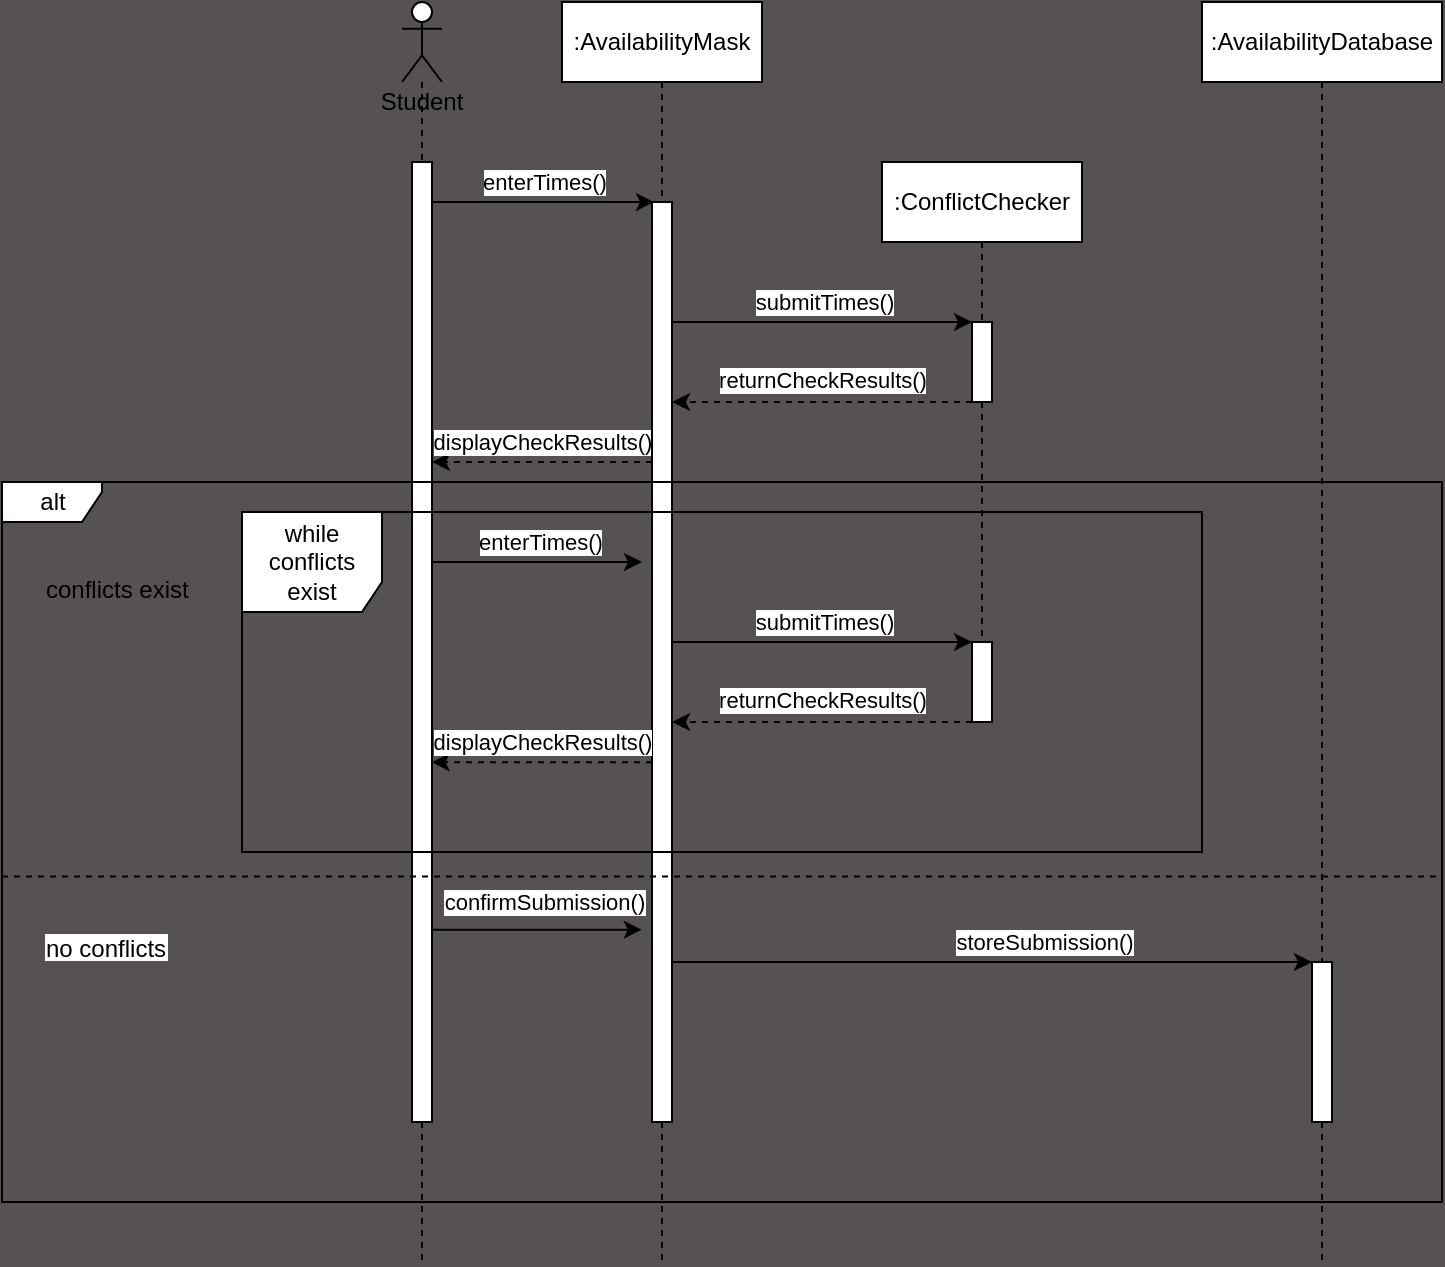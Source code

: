 <mxfile>
    <diagram id="6EgsATXqYhtDluss7fSR" name="Page-1">
        <mxGraphModel dx="1312" dy="563" grid="1" gridSize="10" guides="1" tooltips="1" connect="1" arrows="1" fold="1" page="1" pageScale="1" pageWidth="583" pageHeight="827" background="#565252" math="0" shadow="0">
            <root>
                <mxCell id="0"/>
                <mxCell id="1" parent="0"/>
                <mxCell id="5" value=":AvailabilityMask" style="shape=umlLifeline;perimeter=lifelinePerimeter;whiteSpace=wrap;html=1;container=1;collapsible=0;recursiveResize=0;outlineConnect=0;" vertex="1" parent="1">
                    <mxGeometry x="120" y="40" width="100" height="100" as="geometry"/>
                </mxCell>
                <mxCell id="6" value=":ConflictChecker" style="shape=umlLifeline;perimeter=lifelinePerimeter;whiteSpace=wrap;html=1;container=1;collapsible=0;recursiveResize=0;outlineConnect=0;" vertex="1" parent="1">
                    <mxGeometry x="280" y="120" width="100" height="80" as="geometry"/>
                </mxCell>
                <mxCell id="7" value=":AvailabilityDatabase" style="shape=umlLifeline;perimeter=lifelinePerimeter;whiteSpace=wrap;html=1;container=1;collapsible=0;recursiveResize=0;outlineConnect=0;" vertex="1" parent="1">
                    <mxGeometry x="440" y="40" width="120" height="480" as="geometry"/>
                </mxCell>
                <mxCell id="17" style="edgeStyle=none;html=1;entryX=0.1;entryY=0;entryDx=0;entryDy=0;entryPerimeter=0;" edge="1" parent="1" source="12" target="16">
                    <mxGeometry relative="1" as="geometry"/>
                </mxCell>
                <mxCell id="18" value="enterTimes()" style="edgeLabel;html=1;align=center;verticalAlign=middle;resizable=0;points=[];" vertex="1" connectable="0" parent="17">
                    <mxGeometry x="-0.362" y="2" relative="1" as="geometry">
                        <mxPoint x="20" y="-8" as="offset"/>
                    </mxGeometry>
                </mxCell>
                <mxCell id="50" style="edgeStyle=none;html=1;strokeColor=default;endArrow=classic;endFill=1;entryX=-0.512;entryY=0.791;entryDx=0;entryDy=0;entryPerimeter=0;" edge="1" parent="1" source="12" target="16">
                    <mxGeometry relative="1" as="geometry">
                        <mxPoint x="150" y="500" as="targetPoint"/>
                    </mxGeometry>
                </mxCell>
                <mxCell id="51" value="confirmSubmission()" style="edgeLabel;html=1;align=center;verticalAlign=middle;resizable=0;points=[];" vertex="1" connectable="0" parent="50">
                    <mxGeometry x="0.421" y="3" relative="1" as="geometry">
                        <mxPoint x="-19" y="-11" as="offset"/>
                    </mxGeometry>
                </mxCell>
                <mxCell id="56" style="edgeStyle=none;html=1;strokeColor=default;endArrow=none;endFill=0;dashed=1;" edge="1" parent="1" source="12">
                    <mxGeometry relative="1" as="geometry">
                        <mxPoint x="50" y="670" as="targetPoint"/>
                    </mxGeometry>
                </mxCell>
                <mxCell id="12" value="" style="html=1;points=[];perimeter=orthogonalPerimeter;" vertex="1" parent="1">
                    <mxGeometry x="45" y="120" width="10" height="480" as="geometry"/>
                </mxCell>
                <mxCell id="14" value="Student" style="shape=umlLifeline;participant=umlActor;perimeter=lifelinePerimeter;whiteSpace=wrap;html=1;container=1;collapsible=0;recursiveResize=0;verticalAlign=top;spacingTop=36;outlineConnect=0;" vertex="1" parent="1">
                    <mxGeometry x="40" y="40" width="20" height="80" as="geometry"/>
                </mxCell>
                <mxCell id="20" style="edgeStyle=none;html=1;" edge="1" parent="1" source="16" target="19">
                    <mxGeometry relative="1" as="geometry">
                        <Array as="points">
                            <mxPoint x="280" y="200"/>
                        </Array>
                    </mxGeometry>
                </mxCell>
                <mxCell id="21" value="submitTimes()" style="edgeLabel;html=1;align=center;verticalAlign=middle;resizable=0;points=[];" vertex="1" connectable="0" parent="20">
                    <mxGeometry x="-0.261" y="-3" relative="1" as="geometry">
                        <mxPoint x="20" y="-13" as="offset"/>
                    </mxGeometry>
                </mxCell>
                <mxCell id="29" style="edgeStyle=none;html=1;endArrow=classic;endFill=1;dashed=1;" edge="1" parent="1" source="16" target="12">
                    <mxGeometry relative="1" as="geometry">
                        <Array as="points">
                            <mxPoint x="140" y="270"/>
                            <mxPoint x="90" y="270"/>
                        </Array>
                    </mxGeometry>
                </mxCell>
                <mxCell id="30" value="displayCheckResults()" style="edgeLabel;html=1;align=center;verticalAlign=middle;resizable=0;points=[];" vertex="1" connectable="0" parent="29">
                    <mxGeometry x="0.181" y="-2" relative="1" as="geometry">
                        <mxPoint x="10" y="-8" as="offset"/>
                    </mxGeometry>
                </mxCell>
                <mxCell id="53" style="edgeStyle=none;html=1;strokeColor=default;endArrow=classic;endFill=1;" edge="1" parent="1" source="16" target="52">
                    <mxGeometry relative="1" as="geometry"/>
                </mxCell>
                <mxCell id="54" value="storeSubmission()" style="edgeLabel;html=1;align=center;verticalAlign=middle;resizable=0;points=[];" vertex="1" connectable="0" parent="53">
                    <mxGeometry x="0.334" y="-1" relative="1" as="geometry">
                        <mxPoint x="-28" y="-11" as="offset"/>
                    </mxGeometry>
                </mxCell>
                <mxCell id="57" style="edgeStyle=none;html=1;strokeColor=default;endArrow=none;endFill=0;dashed=1;" edge="1" parent="1" source="16">
                    <mxGeometry relative="1" as="geometry">
                        <mxPoint x="170" y="670" as="targetPoint"/>
                    </mxGeometry>
                </mxCell>
                <mxCell id="16" value="" style="html=1;points=[];perimeter=orthogonalPerimeter;" vertex="1" parent="1">
                    <mxGeometry x="165" y="140" width="10" height="460" as="geometry"/>
                </mxCell>
                <mxCell id="23" style="edgeStyle=none;html=1;endArrow=classic;endFill=1;dashed=1;" edge="1" parent="1" source="19" target="16">
                    <mxGeometry relative="1" as="geometry">
                        <Array as="points">
                            <mxPoint x="260" y="240"/>
                            <mxPoint x="250" y="240"/>
                        </Array>
                    </mxGeometry>
                </mxCell>
                <mxCell id="24" value="returnCheckResults()" style="edgeLabel;html=1;align=center;verticalAlign=middle;resizable=0;points=[];" vertex="1" connectable="0" parent="23">
                    <mxGeometry x="0.233" y="-2" relative="1" as="geometry">
                        <mxPoint x="17" y="-9" as="offset"/>
                    </mxGeometry>
                </mxCell>
                <mxCell id="41" style="edgeStyle=none;html=1;strokeColor=default;dashed=1;endArrow=none;endFill=0;" edge="1" parent="1" source="19" target="40">
                    <mxGeometry relative="1" as="geometry"/>
                </mxCell>
                <mxCell id="19" value="" style="html=1;points=[];perimeter=orthogonalPerimeter;" vertex="1" parent="1">
                    <mxGeometry x="325" y="200" width="10" height="40" as="geometry"/>
                </mxCell>
                <mxCell id="32" style="edgeStyle=none;html=1;" edge="1" parent="1" source="12">
                    <mxGeometry relative="1" as="geometry">
                        <mxPoint x="55" y="300" as="sourcePoint"/>
                        <mxPoint x="160" y="320" as="targetPoint"/>
                        <Array as="points">
                            <mxPoint x="110" y="320"/>
                        </Array>
                    </mxGeometry>
                </mxCell>
                <mxCell id="33" value="enterTimes()" style="edgeLabel;html=1;align=center;verticalAlign=middle;resizable=0;points=[];" vertex="1" connectable="0" parent="32">
                    <mxGeometry x="-0.362" y="2" relative="1" as="geometry">
                        <mxPoint x="20" y="-8" as="offset"/>
                    </mxGeometry>
                </mxCell>
                <mxCell id="34" style="edgeStyle=none;html=1;" edge="1" parent="1" target="40">
                    <mxGeometry relative="1" as="geometry">
                        <mxPoint x="175" y="360" as="sourcePoint"/>
                        <Array as="points">
                            <mxPoint x="280" y="360"/>
                        </Array>
                    </mxGeometry>
                </mxCell>
                <mxCell id="35" value="submitTimes()" style="edgeLabel;html=1;align=center;verticalAlign=middle;resizable=0;points=[];" vertex="1" connectable="0" parent="34">
                    <mxGeometry x="-0.261" y="-3" relative="1" as="geometry">
                        <mxPoint x="20" y="-13" as="offset"/>
                    </mxGeometry>
                </mxCell>
                <mxCell id="36" style="edgeStyle=none;html=1;entryX=0.982;entryY=0.438;entryDx=0;entryDy=0;entryPerimeter=0;dashed=1;" edge="1" parent="1">
                    <mxGeometry relative="1" as="geometry">
                        <mxPoint x="165" y="420.16" as="sourcePoint"/>
                        <mxPoint x="54.82" y="420.16" as="targetPoint"/>
                    </mxGeometry>
                </mxCell>
                <mxCell id="37" value="displayCheckResults()" style="edgeLabel;html=1;align=center;verticalAlign=middle;resizable=0;points=[];" vertex="1" connectable="0" parent="36">
                    <mxGeometry x="0.181" y="-2" relative="1" as="geometry">
                        <mxPoint x="10" y="-8" as="offset"/>
                    </mxGeometry>
                </mxCell>
                <mxCell id="38" style="edgeStyle=none;html=1;dashed=1;" edge="1" parent="1" source="40">
                    <mxGeometry relative="1" as="geometry">
                        <mxPoint x="175" y="400" as="targetPoint"/>
                        <Array as="points">
                            <mxPoint x="260" y="400"/>
                            <mxPoint x="250" y="400"/>
                        </Array>
                    </mxGeometry>
                </mxCell>
                <mxCell id="39" value="returnCheckResults()" style="edgeLabel;html=1;align=center;verticalAlign=middle;resizable=0;points=[];" vertex="1" connectable="0" parent="38">
                    <mxGeometry x="0.233" y="-2" relative="1" as="geometry">
                        <mxPoint x="17" y="-9" as="offset"/>
                    </mxGeometry>
                </mxCell>
                <mxCell id="40" value="" style="html=1;points=[];perimeter=orthogonalPerimeter;" vertex="1" parent="1">
                    <mxGeometry x="325" y="360" width="10" height="40" as="geometry"/>
                </mxCell>
                <mxCell id="42" value="while conflicts exist" style="shape=umlFrame;whiteSpace=wrap;html=1;width=70;height=50;" vertex="1" parent="1">
                    <mxGeometry x="-40" y="295" width="480" height="170" as="geometry"/>
                </mxCell>
                <mxCell id="43" value="alt" style="shape=umlFrame;tabWidth=110;tabHeight=30;tabPosition=left;html=1;boundedLbl=1;labelInHeader=1;width=50;height=20;" vertex="1" parent="1">
                    <mxGeometry x="-160" y="280" width="720" height="360" as="geometry"/>
                </mxCell>
                <mxCell id="44" value="conflicts exist" style="text" vertex="1" parent="43">
                    <mxGeometry width="100" height="20" relative="1" as="geometry">
                        <mxPoint x="20" y="40" as="offset"/>
                    </mxGeometry>
                </mxCell>
                <mxCell id="45" value="no conflicts" style="line;strokeWidth=1;dashed=1;labelPosition=center;verticalLabelPosition=bottom;align=left;verticalAlign=top;spacingLeft=20;spacingTop=15;" vertex="1" parent="43">
                    <mxGeometry y="190.003" width="720.0" height="14.4" as="geometry"/>
                </mxCell>
                <mxCell id="58" style="edgeStyle=none;html=1;strokeColor=default;endArrow=none;endFill=0;dashed=1;" edge="1" parent="1" source="52">
                    <mxGeometry relative="1" as="geometry">
                        <mxPoint x="500" y="670" as="targetPoint"/>
                    </mxGeometry>
                </mxCell>
                <mxCell id="52" value="" style="html=1;points=[];perimeter=orthogonalPerimeter;" vertex="1" parent="1">
                    <mxGeometry x="495" y="520" width="10" height="80" as="geometry"/>
                </mxCell>
            </root>
        </mxGraphModel>
    </diagram>
</mxfile>